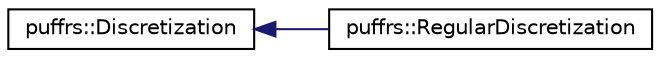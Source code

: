 digraph "Graphical Class Hierarchy"
{
  edge [fontname="Helvetica",fontsize="10",labelfontname="Helvetica",labelfontsize="10"];
  node [fontname="Helvetica",fontsize="10",shape=record];
  rankdir="LR";
  Node0 [label="puffrs::Discretization",height=0.2,width=0.4,color="black", fillcolor="white", style="filled",URL="$classpuffrs_1_1Discretization.html"];
  Node0 -> Node1 [dir="back",color="midnightblue",fontsize="10",style="solid",fontname="Helvetica"];
  Node1 [label="puffrs::RegularDiscretization",height=0.2,width=0.4,color="black", fillcolor="white", style="filled",URL="$classpuffrs_1_1RegularDiscretization.html",tooltip="Discretiation class for regular discretization. "];
}
